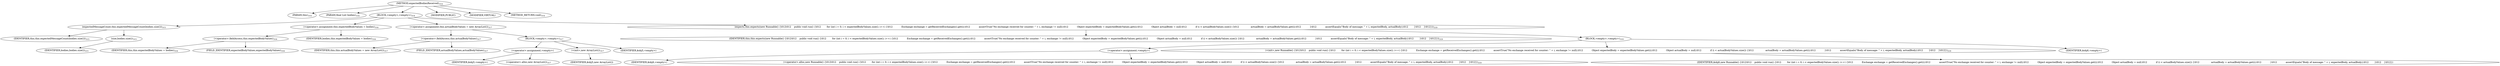 digraph "expectedBodiesReceived" {  
"809" [label = <(METHOD,expectedBodiesReceived)<SUB>314</SUB>> ]
"47" [label = <(PARAM,this)<SUB>314</SUB>> ]
"810" [label = <(PARAM,final List bodies)<SUB>314</SUB>> ]
"811" [label = <(BLOCK,&lt;empty&gt;,&lt;empty&gt;)<SUB>314</SUB>> ]
"812" [label = <(expectedMessageCount,this.expectedMessageCount(bodies.size()))<SUB>315</SUB>> ]
"46" [label = <(IDENTIFIER,this,this.expectedMessageCount(bodies.size()))<SUB>315</SUB>> ]
"813" [label = <(size,bodies.size())<SUB>315</SUB>> ]
"814" [label = <(IDENTIFIER,bodies,bodies.size())<SUB>315</SUB>> ]
"815" [label = <(&lt;operator&gt;.assignment,this.expectedBodyValues = bodies)<SUB>316</SUB>> ]
"816" [label = <(&lt;operator&gt;.fieldAccess,this.expectedBodyValues)<SUB>316</SUB>> ]
"48" [label = <(IDENTIFIER,this,this.expectedBodyValues = bodies)<SUB>316</SUB>> ]
"817" [label = <(FIELD_IDENTIFIER,expectedBodyValues,expectedBodyValues)<SUB>316</SUB>> ]
"818" [label = <(IDENTIFIER,bodies,this.expectedBodyValues = bodies)<SUB>316</SUB>> ]
"819" [label = <(&lt;operator&gt;.assignment,this.actualBodyValues = new ArrayList())<SUB>317</SUB>> ]
"820" [label = <(&lt;operator&gt;.fieldAccess,this.actualBodyValues)<SUB>317</SUB>> ]
"49" [label = <(IDENTIFIER,this,this.actualBodyValues = new ArrayList())<SUB>317</SUB>> ]
"821" [label = <(FIELD_IDENTIFIER,actualBodyValues,actualBodyValues)<SUB>317</SUB>> ]
"822" [label = <(BLOCK,&lt;empty&gt;,&lt;empty&gt;)<SUB>317</SUB>> ]
"823" [label = <(&lt;operator&gt;.assignment,&lt;empty&gt;)> ]
"824" [label = <(IDENTIFIER,$obj5,&lt;empty&gt;)> ]
"825" [label = <(&lt;operator&gt;.alloc,new ArrayList())<SUB>317</SUB>> ]
"826" [label = <(&lt;init&gt;,new ArrayList())<SUB>317</SUB>> ]
"827" [label = <(IDENTIFIER,$obj5,new ArrayList())> ]
"828" [label = <(IDENTIFIER,$obj5,&lt;empty&gt;)> ]
"829" [label = <(expects,this.expects(new Runnable() {\012\012    public void run() {\012        for (int i = 0; i &lt; expectedBodyValues.size(); i++) {\012            Exchange exchange = getReceivedExchanges().get(i);\012            assertTrue(&quot;No exchange received for counter: &quot; + i, exchange != null);\012            Object expectedBody = expectedBodyValues.get(i);\012            Object actualBody = null;\012            if (i &lt; actualBodyValues.size()) {\012                actualBody = actualBodyValues.get(i);\012            }\012            assertEquals(&quot;Body of message: &quot; + i, expectedBody, actualBody);\012        }\012    }\012}))<SUB>319</SUB>> ]
"50" [label = <(IDENTIFIER,this,this.expects(new Runnable() {\012\012    public void run() {\012        for (int i = 0; i &lt; expectedBodyValues.size(); i++) {\012            Exchange exchange = getReceivedExchanges().get(i);\012            assertTrue(&quot;No exchange received for counter: &quot; + i, exchange != null);\012            Object expectedBody = expectedBodyValues.get(i);\012            Object actualBody = null;\012            if (i &lt; actualBodyValues.size()) {\012                actualBody = actualBodyValues.get(i);\012            }\012            assertEquals(&quot;Body of message: &quot; + i, expectedBody, actualBody);\012        }\012    }\012}))<SUB>319</SUB>> ]
"830" [label = <(BLOCK,&lt;empty&gt;,&lt;empty&gt;)<SUB>319</SUB>> ]
"831" [label = <(&lt;operator&gt;.assignment,&lt;empty&gt;)> ]
"832" [label = <(IDENTIFIER,$obj6,&lt;empty&gt;)> ]
"833" [label = <(&lt;operator&gt;.alloc,new Runnable() {\012\012    public void run() {\012        for (int i = 0; i &lt; expectedBodyValues.size(); i++) {\012            Exchange exchange = getReceivedExchanges().get(i);\012            assertTrue(&quot;No exchange received for counter: &quot; + i, exchange != null);\012            Object expectedBody = expectedBodyValues.get(i);\012            Object actualBody = null;\012            if (i &lt; actualBodyValues.size()) {\012                actualBody = actualBodyValues.get(i);\012            }\012            assertEquals(&quot;Body of message: &quot; + i, expectedBody, actualBody);\012        }\012    }\012})<SUB>319</SUB>> ]
"834" [label = <(&lt;init&gt;,new Runnable() {\012\012    public void run() {\012        for (int i = 0; i &lt; expectedBodyValues.size(); i++) {\012            Exchange exchange = getReceivedExchanges().get(i);\012            assertTrue(&quot;No exchange received for counter: &quot; + i, exchange != null);\012            Object expectedBody = expectedBodyValues.get(i);\012            Object actualBody = null;\012            if (i &lt; actualBodyValues.size()) {\012                actualBody = actualBodyValues.get(i);\012            }\012            assertEquals(&quot;Body of message: &quot; + i, expectedBody, actualBody);\012        }\012    }\012})<SUB>319</SUB>> ]
"835" [label = <(IDENTIFIER,$obj6,new Runnable() {\012\012    public void run() {\012        for (int i = 0; i &lt; expectedBodyValues.size(); i++) {\012            Exchange exchange = getReceivedExchanges().get(i);\012            assertTrue(&quot;No exchange received for counter: &quot; + i, exchange != null);\012            Object expectedBody = expectedBodyValues.get(i);\012            Object actualBody = null;\012            if (i &lt; actualBodyValues.size()) {\012                actualBody = actualBodyValues.get(i);\012            }\012            assertEquals(&quot;Body of message: &quot; + i, expectedBody, actualBody);\012        }\012    }\012})> ]
"836" [label = <(IDENTIFIER,$obj6,&lt;empty&gt;)> ]
"837" [label = <(MODIFIER,PUBLIC)> ]
"838" [label = <(MODIFIER,VIRTUAL)> ]
"839" [label = <(METHOD_RETURN,void)<SUB>314</SUB>> ]
  "809" -> "47" 
  "809" -> "810" 
  "809" -> "811" 
  "809" -> "837" 
  "809" -> "838" 
  "809" -> "839" 
  "811" -> "812" 
  "811" -> "815" 
  "811" -> "819" 
  "811" -> "829" 
  "812" -> "46" 
  "812" -> "813" 
  "813" -> "814" 
  "815" -> "816" 
  "815" -> "818" 
  "816" -> "48" 
  "816" -> "817" 
  "819" -> "820" 
  "819" -> "822" 
  "820" -> "49" 
  "820" -> "821" 
  "822" -> "823" 
  "822" -> "826" 
  "822" -> "828" 
  "823" -> "824" 
  "823" -> "825" 
  "826" -> "827" 
  "829" -> "50" 
  "829" -> "830" 
  "830" -> "831" 
  "830" -> "834" 
  "830" -> "836" 
  "831" -> "832" 
  "831" -> "833" 
  "834" -> "835" 
}

